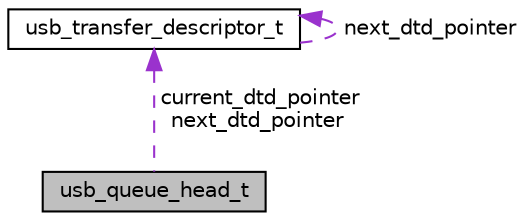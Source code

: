 digraph "usb_queue_head_t"
{
  edge [fontname="Helvetica",fontsize="10",labelfontname="Helvetica",labelfontsize="10"];
  node [fontname="Helvetica",fontsize="10",shape=record];
  Node1 [label="usb_queue_head_t",height=0.2,width=0.4,color="black", fillcolor="grey75", style="filled", fontcolor="black"];
  Node2 -> Node1 [dir="back",color="darkorchid3",fontsize="10",style="dashed",label=" current_dtd_pointer\nnext_dtd_pointer" ,fontname="Helvetica"];
  Node2 [label="usb_transfer_descriptor_t",height=0.2,width=0.4,color="black", fillcolor="white", style="filled",URL="$structusb__transfer__descriptor__t.html"];
  Node2 -> Node2 [dir="back",color="darkorchid3",fontsize="10",style="dashed",label=" next_dtd_pointer" ,fontname="Helvetica"];
}
